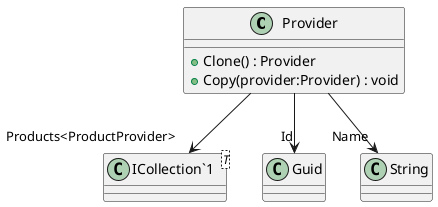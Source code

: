 @startuml
class Provider {
    + Clone() : Provider
    + Copy(provider:Provider) : void
}
class "ICollection`1"<T> {
}
Provider --> "Id" Guid
Provider --> "Name" String
Provider --> "Products<ProductProvider>" "ICollection`1"
@enduml
